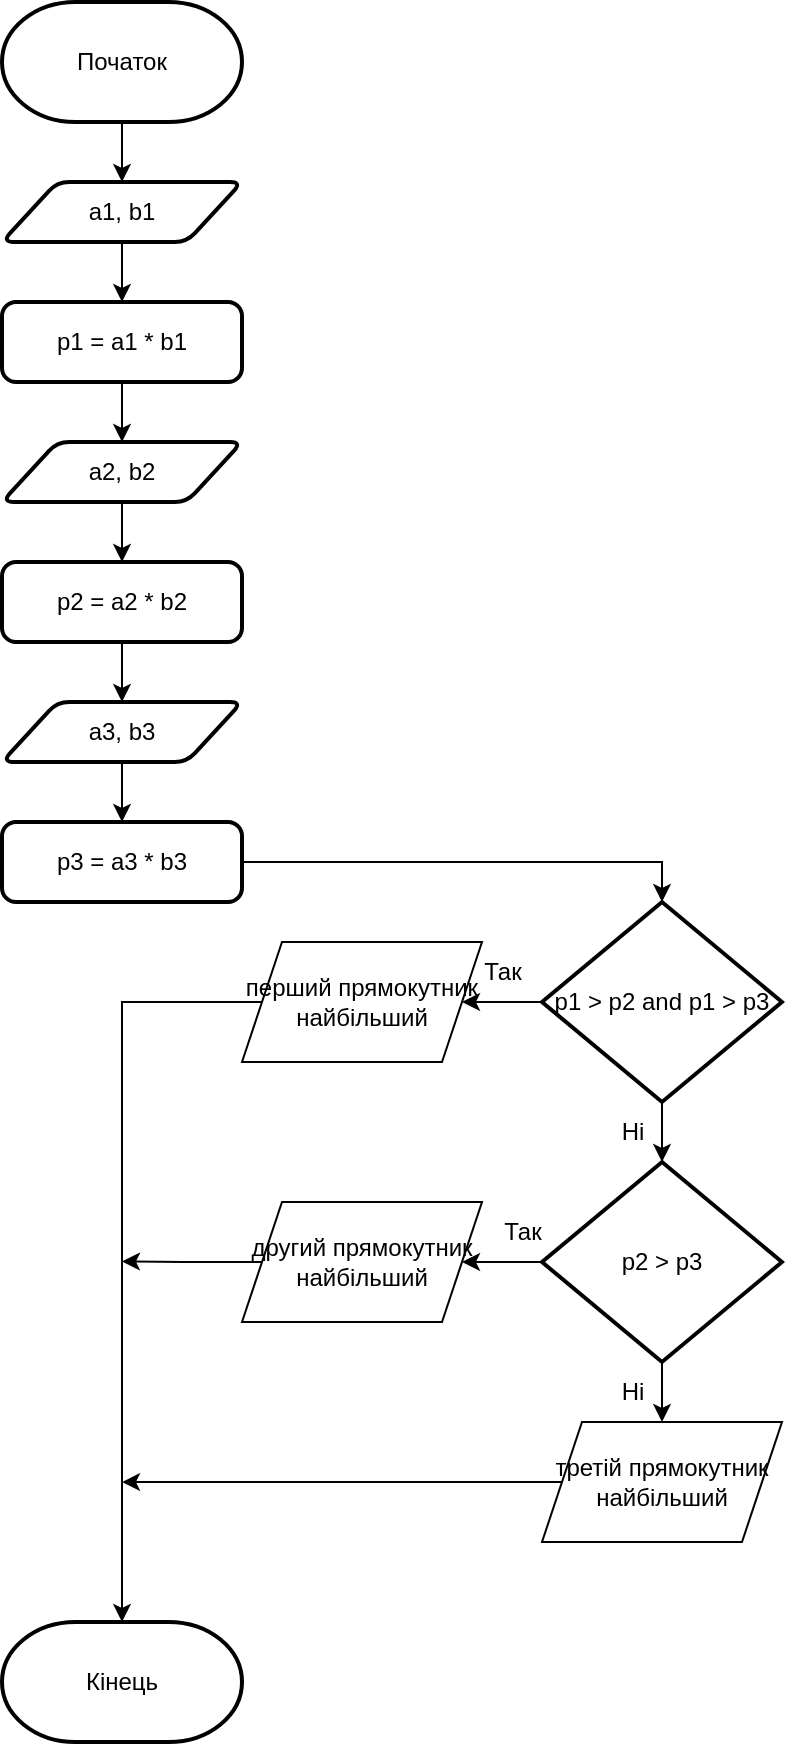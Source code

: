 <mxfile version="20.2.3" type="device"><diagram id="C5RBs43oDa-KdzZeNtuy" name="Page-1"><mxGraphModel dx="1483" dy="2085" grid="1" gridSize="10" guides="1" tooltips="1" connect="1" arrows="1" fold="1" page="1" pageScale="1" pageWidth="827" pageHeight="1169" math="0" shadow="0"><root><mxCell id="WIyWlLk6GJQsqaUBKTNV-0"/><mxCell id="WIyWlLk6GJQsqaUBKTNV-1" parent="WIyWlLk6GJQsqaUBKTNV-0"/><mxCell id="k83KgO6hYJ3JPbIgAIQG-5" style="edgeStyle=orthogonalEdgeStyle;rounded=0;orthogonalLoop=1;jettySize=auto;html=1;exitX=0.5;exitY=1;exitDx=0;exitDy=0;exitPerimeter=0;entryX=0.5;entryY=0;entryDx=0;entryDy=0;" edge="1" parent="WIyWlLk6GJQsqaUBKTNV-1" source="k83KgO6hYJ3JPbIgAIQG-0" target="k83KgO6hYJ3JPbIgAIQG-2"><mxGeometry relative="1" as="geometry"/></mxCell><mxCell id="k83KgO6hYJ3JPbIgAIQG-0" value="Початок" style="strokeWidth=2;html=1;shape=mxgraph.flowchart.terminator;whiteSpace=wrap;" vertex="1" parent="WIyWlLk6GJQsqaUBKTNV-1"><mxGeometry x="360" width="120" height="60" as="geometry"/></mxCell><mxCell id="k83KgO6hYJ3JPbIgAIQG-1" value="Кінець" style="strokeWidth=2;html=1;shape=mxgraph.flowchart.terminator;whiteSpace=wrap;" vertex="1" parent="WIyWlLk6GJQsqaUBKTNV-1"><mxGeometry x="360" y="810" width="120" height="60" as="geometry"/></mxCell><mxCell id="k83KgO6hYJ3JPbIgAIQG-38" style="edgeStyle=orthogonalEdgeStyle;rounded=0;orthogonalLoop=1;jettySize=auto;html=1;exitX=0.5;exitY=1;exitDx=0;exitDy=0;entryX=0.5;entryY=0;entryDx=0;entryDy=0;" edge="1" parent="WIyWlLk6GJQsqaUBKTNV-1" source="k83KgO6hYJ3JPbIgAIQG-2" target="k83KgO6hYJ3JPbIgAIQG-8"><mxGeometry relative="1" as="geometry"/></mxCell><mxCell id="k83KgO6hYJ3JPbIgAIQG-2" value="a1, b1" style="shape=parallelogram;html=1;strokeWidth=2;perimeter=parallelogramPerimeter;whiteSpace=wrap;rounded=1;arcSize=12;size=0.23;" vertex="1" parent="WIyWlLk6GJQsqaUBKTNV-1"><mxGeometry x="360" y="90" width="120" height="30" as="geometry"/></mxCell><mxCell id="k83KgO6hYJ3JPbIgAIQG-40" style="edgeStyle=orthogonalEdgeStyle;rounded=0;orthogonalLoop=1;jettySize=auto;html=1;exitX=0.5;exitY=1;exitDx=0;exitDy=0;" edge="1" parent="WIyWlLk6GJQsqaUBKTNV-1" source="k83KgO6hYJ3JPbIgAIQG-3" target="k83KgO6hYJ3JPbIgAIQG-9"><mxGeometry relative="1" as="geometry"/></mxCell><mxCell id="k83KgO6hYJ3JPbIgAIQG-3" value="a2, b2" style="shape=parallelogram;html=1;strokeWidth=2;perimeter=parallelogramPerimeter;whiteSpace=wrap;rounded=1;arcSize=12;size=0.23;" vertex="1" parent="WIyWlLk6GJQsqaUBKTNV-1"><mxGeometry x="360" y="220" width="120" height="30" as="geometry"/></mxCell><mxCell id="k83KgO6hYJ3JPbIgAIQG-42" style="edgeStyle=orthogonalEdgeStyle;rounded=0;orthogonalLoop=1;jettySize=auto;html=1;exitX=0.5;exitY=1;exitDx=0;exitDy=0;" edge="1" parent="WIyWlLk6GJQsqaUBKTNV-1" source="k83KgO6hYJ3JPbIgAIQG-4" target="k83KgO6hYJ3JPbIgAIQG-10"><mxGeometry relative="1" as="geometry"/></mxCell><mxCell id="k83KgO6hYJ3JPbIgAIQG-4" value="a3, b3" style="shape=parallelogram;html=1;strokeWidth=2;perimeter=parallelogramPerimeter;whiteSpace=wrap;rounded=1;arcSize=12;size=0.23;" vertex="1" parent="WIyWlLk6GJQsqaUBKTNV-1"><mxGeometry x="360" y="350" width="120" height="30" as="geometry"/></mxCell><mxCell id="k83KgO6hYJ3JPbIgAIQG-39" style="edgeStyle=orthogonalEdgeStyle;rounded=0;orthogonalLoop=1;jettySize=auto;html=1;exitX=0.5;exitY=1;exitDx=0;exitDy=0;" edge="1" parent="WIyWlLk6GJQsqaUBKTNV-1" source="k83KgO6hYJ3JPbIgAIQG-8" target="k83KgO6hYJ3JPbIgAIQG-3"><mxGeometry relative="1" as="geometry"/></mxCell><mxCell id="k83KgO6hYJ3JPbIgAIQG-8" value="p1 = a1 * b1" style="rounded=1;whiteSpace=wrap;html=1;absoluteArcSize=1;arcSize=14;strokeWidth=2;" vertex="1" parent="WIyWlLk6GJQsqaUBKTNV-1"><mxGeometry x="360" y="150" width="120" height="40" as="geometry"/></mxCell><mxCell id="k83KgO6hYJ3JPbIgAIQG-41" style="edgeStyle=orthogonalEdgeStyle;rounded=0;orthogonalLoop=1;jettySize=auto;html=1;exitX=0.5;exitY=1;exitDx=0;exitDy=0;entryX=0.5;entryY=0;entryDx=0;entryDy=0;" edge="1" parent="WIyWlLk6GJQsqaUBKTNV-1" source="k83KgO6hYJ3JPbIgAIQG-9" target="k83KgO6hYJ3JPbIgAIQG-4"><mxGeometry relative="1" as="geometry"/></mxCell><mxCell id="k83KgO6hYJ3JPbIgAIQG-9" value="p2 = a2 * b2" style="rounded=1;whiteSpace=wrap;html=1;absoluteArcSize=1;arcSize=14;strokeWidth=2;" vertex="1" parent="WIyWlLk6GJQsqaUBKTNV-1"><mxGeometry x="360" y="280" width="120" height="40" as="geometry"/></mxCell><mxCell id="k83KgO6hYJ3JPbIgAIQG-19" style="edgeStyle=orthogonalEdgeStyle;rounded=0;orthogonalLoop=1;jettySize=auto;html=1;exitX=1;exitY=0.5;exitDx=0;exitDy=0;entryX=0.5;entryY=0;entryDx=0;entryDy=0;entryPerimeter=0;" edge="1" parent="WIyWlLk6GJQsqaUBKTNV-1" source="k83KgO6hYJ3JPbIgAIQG-10" target="k83KgO6hYJ3JPbIgAIQG-14"><mxGeometry relative="1" as="geometry"><mxPoint x="620" y="430" as="targetPoint"/></mxGeometry></mxCell><mxCell id="k83KgO6hYJ3JPbIgAIQG-10" value="p3 = a3 * b3" style="rounded=1;whiteSpace=wrap;html=1;absoluteArcSize=1;arcSize=14;strokeWidth=2;" vertex="1" parent="WIyWlLk6GJQsqaUBKTNV-1"><mxGeometry x="360" y="410" width="120" height="40" as="geometry"/></mxCell><mxCell id="k83KgO6hYJ3JPbIgAIQG-21" style="edgeStyle=orthogonalEdgeStyle;rounded=0;orthogonalLoop=1;jettySize=auto;html=1;exitX=0;exitY=0.5;exitDx=0;exitDy=0;exitPerimeter=0;entryX=1;entryY=0.5;entryDx=0;entryDy=0;" edge="1" parent="WIyWlLk6GJQsqaUBKTNV-1" source="k83KgO6hYJ3JPbIgAIQG-14" target="k83KgO6hYJ3JPbIgAIQG-20"><mxGeometry relative="1" as="geometry"/></mxCell><mxCell id="k83KgO6hYJ3JPbIgAIQG-29" style="edgeStyle=orthogonalEdgeStyle;rounded=0;orthogonalLoop=1;jettySize=auto;html=1;exitX=0.5;exitY=1;exitDx=0;exitDy=0;exitPerimeter=0;" edge="1" parent="WIyWlLk6GJQsqaUBKTNV-1" source="k83KgO6hYJ3JPbIgAIQG-14" target="k83KgO6hYJ3JPbIgAIQG-17"><mxGeometry relative="1" as="geometry"/></mxCell><mxCell id="k83KgO6hYJ3JPbIgAIQG-14" value="p1 &amp;gt; p2 and p1 &amp;gt; p3" style="strokeWidth=2;html=1;shape=mxgraph.flowchart.decision;whiteSpace=wrap;" vertex="1" parent="WIyWlLk6GJQsqaUBKTNV-1"><mxGeometry x="630" y="450" width="120" height="100" as="geometry"/></mxCell><mxCell id="k83KgO6hYJ3JPbIgAIQG-23" style="edgeStyle=orthogonalEdgeStyle;rounded=0;orthogonalLoop=1;jettySize=auto;html=1;exitX=0;exitY=0.5;exitDx=0;exitDy=0;exitPerimeter=0;entryX=1;entryY=0.5;entryDx=0;entryDy=0;" edge="1" parent="WIyWlLk6GJQsqaUBKTNV-1" source="k83KgO6hYJ3JPbIgAIQG-17" target="k83KgO6hYJ3JPbIgAIQG-22"><mxGeometry relative="1" as="geometry"/></mxCell><mxCell id="k83KgO6hYJ3JPbIgAIQG-30" style="edgeStyle=orthogonalEdgeStyle;rounded=0;orthogonalLoop=1;jettySize=auto;html=1;exitX=0.5;exitY=1;exitDx=0;exitDy=0;exitPerimeter=0;entryX=0.5;entryY=0;entryDx=0;entryDy=0;" edge="1" parent="WIyWlLk6GJQsqaUBKTNV-1" source="k83KgO6hYJ3JPbIgAIQG-17" target="k83KgO6hYJ3JPbIgAIQG-27"><mxGeometry relative="1" as="geometry"/></mxCell><mxCell id="k83KgO6hYJ3JPbIgAIQG-17" value="p2 &amp;gt; p3" style="strokeWidth=2;html=1;shape=mxgraph.flowchart.decision;whiteSpace=wrap;" vertex="1" parent="WIyWlLk6GJQsqaUBKTNV-1"><mxGeometry x="630" y="580" width="120" height="100" as="geometry"/></mxCell><mxCell id="k83KgO6hYJ3JPbIgAIQG-25" style="edgeStyle=orthogonalEdgeStyle;rounded=0;orthogonalLoop=1;jettySize=auto;html=1;exitX=0;exitY=0.5;exitDx=0;exitDy=0;" edge="1" parent="WIyWlLk6GJQsqaUBKTNV-1" source="k83KgO6hYJ3JPbIgAIQG-20" target="k83KgO6hYJ3JPbIgAIQG-1"><mxGeometry relative="1" as="geometry"><Array as="points"><mxPoint x="420" y="500"/></Array></mxGeometry></mxCell><mxCell id="k83KgO6hYJ3JPbIgAIQG-20" value="перший прямокутник найбільший" style="shape=parallelogram;perimeter=parallelogramPerimeter;whiteSpace=wrap;html=1;fixedSize=1;" vertex="1" parent="WIyWlLk6GJQsqaUBKTNV-1"><mxGeometry x="480" y="470" width="120" height="60" as="geometry"/></mxCell><mxCell id="k83KgO6hYJ3JPbIgAIQG-28" style="edgeStyle=orthogonalEdgeStyle;rounded=0;orthogonalLoop=1;jettySize=auto;html=1;exitX=0;exitY=0.5;exitDx=0;exitDy=0;" edge="1" parent="WIyWlLk6GJQsqaUBKTNV-1" source="k83KgO6hYJ3JPbIgAIQG-22"><mxGeometry relative="1" as="geometry"><mxPoint x="420" y="629.69" as="targetPoint"/></mxGeometry></mxCell><mxCell id="k83KgO6hYJ3JPbIgAIQG-22" value="другий прямокутник найбільший" style="shape=parallelogram;perimeter=parallelogramPerimeter;whiteSpace=wrap;html=1;fixedSize=1;" vertex="1" parent="WIyWlLk6GJQsqaUBKTNV-1"><mxGeometry x="480" y="600" width="120" height="60" as="geometry"/></mxCell><mxCell id="k83KgO6hYJ3JPbIgAIQG-31" style="edgeStyle=orthogonalEdgeStyle;rounded=0;orthogonalLoop=1;jettySize=auto;html=1;exitX=0;exitY=0.5;exitDx=0;exitDy=0;" edge="1" parent="WIyWlLk6GJQsqaUBKTNV-1" source="k83KgO6hYJ3JPbIgAIQG-27"><mxGeometry relative="1" as="geometry"><mxPoint x="420" y="740.034" as="targetPoint"/></mxGeometry></mxCell><mxCell id="k83KgO6hYJ3JPbIgAIQG-27" value="третій прямокутник найбільший" style="shape=parallelogram;perimeter=parallelogramPerimeter;whiteSpace=wrap;html=1;fixedSize=1;" vertex="1" parent="WIyWlLk6GJQsqaUBKTNV-1"><mxGeometry x="630" y="710" width="120" height="60" as="geometry"/></mxCell><mxCell id="k83KgO6hYJ3JPbIgAIQG-32" value="Так" style="text;html=1;align=center;verticalAlign=middle;resizable=0;points=[];autosize=1;strokeColor=none;fillColor=none;" vertex="1" parent="WIyWlLk6GJQsqaUBKTNV-1"><mxGeometry x="590" y="470" width="40" height="30" as="geometry"/></mxCell><mxCell id="k83KgO6hYJ3JPbIgAIQG-33" value="Ні" style="text;html=1;align=center;verticalAlign=middle;resizable=0;points=[];autosize=1;strokeColor=none;fillColor=none;" vertex="1" parent="WIyWlLk6GJQsqaUBKTNV-1"><mxGeometry x="660" y="550" width="30" height="30" as="geometry"/></mxCell><mxCell id="k83KgO6hYJ3JPbIgAIQG-34" value="Так" style="text;html=1;align=center;verticalAlign=middle;resizable=0;points=[];autosize=1;strokeColor=none;fillColor=none;" vertex="1" parent="WIyWlLk6GJQsqaUBKTNV-1"><mxGeometry x="600" y="600" width="40" height="30" as="geometry"/></mxCell><mxCell id="k83KgO6hYJ3JPbIgAIQG-36" value="Ні" style="text;html=1;align=center;verticalAlign=middle;resizable=0;points=[];autosize=1;strokeColor=none;fillColor=none;" vertex="1" parent="WIyWlLk6GJQsqaUBKTNV-1"><mxGeometry x="660" y="680" width="30" height="30" as="geometry"/></mxCell></root></mxGraphModel></diagram></mxfile>